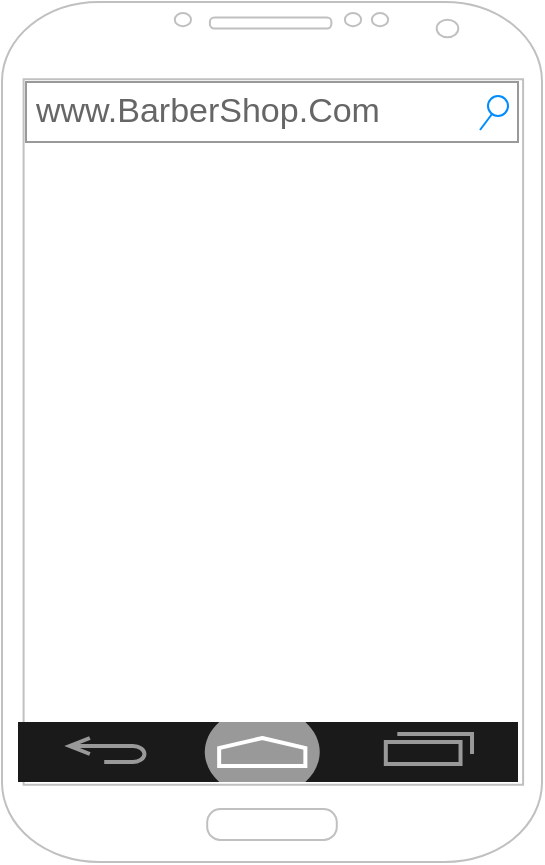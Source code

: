 <mxfile version="14.6.12" type="github"><diagram id="CZ2MF3NDUHEG7JQgw2JQ" name="Page-1"><mxGraphModel dx="942" dy="614" grid="1" gridSize="10" guides="1" tooltips="1" connect="1" arrows="1" fold="1" page="1" pageScale="1" pageWidth="827" pageHeight="1169" math="0" shadow="0"><root><mxCell id="0"/><mxCell id="1" parent="0"/><mxCell id="Mg896Kb2BMJc5Ie_f6xw-19" value="" style="verticalLabelPosition=bottom;verticalAlign=top;html=1;shadow=0;dashed=0;strokeWidth=1;shape=mxgraph.android.phone2;strokeColor=#c0c0c0;" vertex="1" parent="1"><mxGeometry x="252" y="60" width="270" height="430" as="geometry"/></mxCell><mxCell id="Mg896Kb2BMJc5Ie_f6xw-21" value="www.BarberShop.Com" style="strokeWidth=1;shadow=0;dashed=0;align=center;html=1;shape=mxgraph.mockup.forms.searchBox;strokeColor=#999999;mainText=;strokeColor2=#008cff;fontColor=#666666;fontSize=17;align=left;spacingLeft=3;" vertex="1" parent="1"><mxGeometry x="264" y="100" width="246" height="30" as="geometry"/></mxCell><mxCell id="Mg896Kb2BMJc5Ie_f6xw-22" value="" style="verticalLabelPosition=bottom;verticalAlign=top;html=1;shadow=0;dashed=0;strokeWidth=2;shape=mxgraph.android.navigation_bar_3;fillColor=#1A1A1A;strokeColor=#999999;" vertex="1" parent="1"><mxGeometry x="260" y="420" width="250" height="30" as="geometry"/></mxCell></root></mxGraphModel></diagram></mxfile>